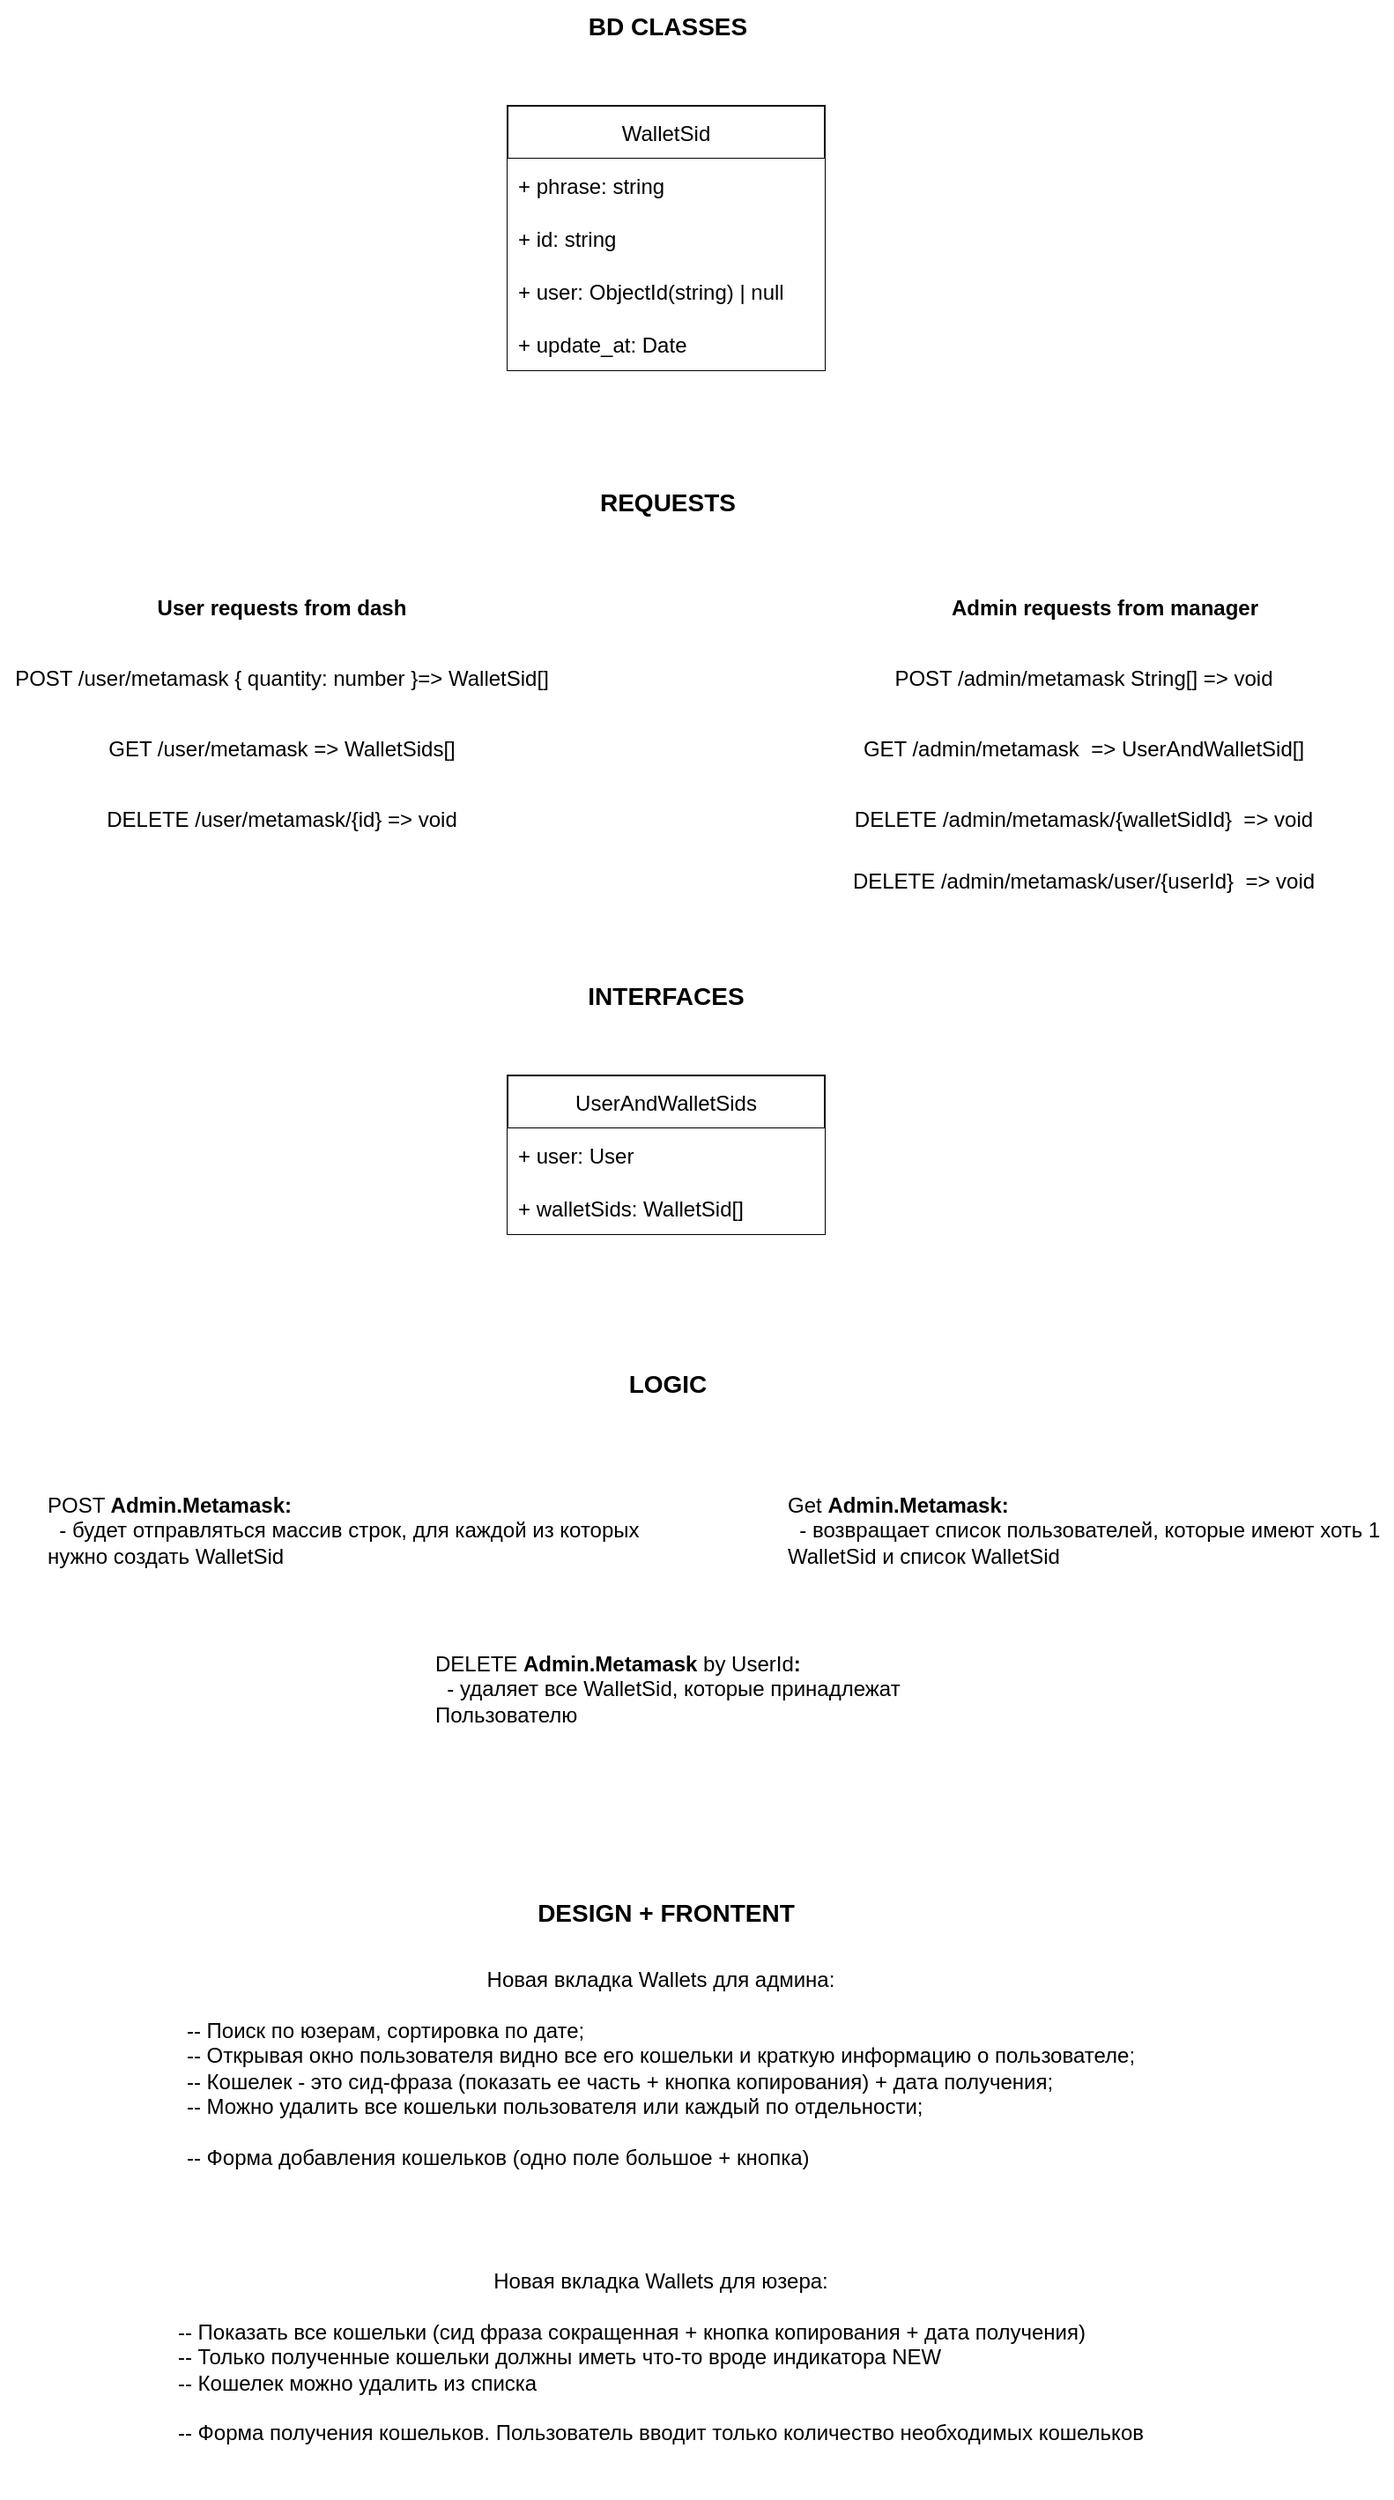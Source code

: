 <mxfile version="21.7.2" type="device">
  <diagram name="Страница — 1" id="fILLRmKcKVuDJJSrSAgJ">
    <mxGraphModel dx="1167" dy="602" grid="1" gridSize="10" guides="1" tooltips="1" connect="1" arrows="1" fold="1" page="1" pageScale="1" pageWidth="827" pageHeight="1169" math="0" shadow="0">
      <root>
        <mxCell id="0" />
        <mxCell id="1" parent="0" />
        <mxCell id="XOomLMe58m405Vj2v1mz-1" value="BD CLASSES" style="text;html=1;strokeColor=none;fillColor=none;align=center;verticalAlign=middle;whiteSpace=wrap;rounded=0;fontSize=14;fontStyle=1" vertex="1" parent="1">
          <mxGeometry x="271" y="30" width="286" height="30" as="geometry" />
        </mxCell>
        <mxCell id="XOomLMe58m405Vj2v1mz-2" value="WalletSid" style="swimlane;fontStyle=0;childLayout=stackLayout;horizontal=1;startSize=30;horizontalStack=0;resizeParent=1;resizeParentMax=0;resizeLast=0;collapsible=1;marginBottom=0;" vertex="1" parent="1">
          <mxGeometry x="323" y="90" width="180" height="150" as="geometry">
            <mxRectangle x="590" y="750" width="70" height="30" as="alternateBounds" />
          </mxGeometry>
        </mxCell>
        <mxCell id="XOomLMe58m405Vj2v1mz-3" value="+ phrase: string" style="text;align=left;verticalAlign=middle;spacingLeft=4;spacingRight=4;overflow=hidden;points=[[0,0.5],[1,0.5]];portConstraint=eastwest;rotatable=0;fillColor=default;" vertex="1" parent="XOomLMe58m405Vj2v1mz-2">
          <mxGeometry y="30" width="180" height="30" as="geometry" />
        </mxCell>
        <mxCell id="XOomLMe58m405Vj2v1mz-4" value="+ id: string" style="text;strokeColor=none;fillColor=default;align=left;verticalAlign=middle;spacingLeft=4;spacingRight=4;overflow=hidden;points=[[0,0.5],[1,0.5]];portConstraint=eastwest;rotatable=0;" vertex="1" parent="XOomLMe58m405Vj2v1mz-2">
          <mxGeometry y="60" width="180" height="30" as="geometry" />
        </mxCell>
        <mxCell id="XOomLMe58m405Vj2v1mz-8" value="+ user: ObjectId(string) | null" style="text;strokeColor=none;fillColor=default;align=left;verticalAlign=middle;spacingLeft=4;spacingRight=4;overflow=hidden;points=[[0,0.5],[1,0.5]];portConstraint=eastwest;rotatable=0;" vertex="1" parent="XOomLMe58m405Vj2v1mz-2">
          <mxGeometry y="90" width="180" height="30" as="geometry" />
        </mxCell>
        <mxCell id="XOomLMe58m405Vj2v1mz-9" value="+ update_at: Date" style="text;strokeColor=none;fillColor=default;align=left;verticalAlign=middle;spacingLeft=4;spacingRight=4;overflow=hidden;points=[[0,0.5],[1,0.5]];portConstraint=eastwest;rotatable=0;" vertex="1" parent="XOomLMe58m405Vj2v1mz-2">
          <mxGeometry y="120" width="180" height="30" as="geometry" />
        </mxCell>
        <mxCell id="XOomLMe58m405Vj2v1mz-5" value="REQUESTS" style="text;html=1;strokeColor=none;fillColor=none;align=center;verticalAlign=middle;whiteSpace=wrap;rounded=0;fontSize=14;fontStyle=1" vertex="1" parent="1">
          <mxGeometry x="271" y="300" width="286" height="30" as="geometry" />
        </mxCell>
        <mxCell id="XOomLMe58m405Vj2v1mz-6" value="User requests from dash" style="text;html=1;strokeColor=none;fillColor=none;align=center;verticalAlign=middle;whiteSpace=wrap;rounded=0;fontStyle=1" vertex="1" parent="1">
          <mxGeometry x="90" y="360" width="210" height="30" as="geometry" />
        </mxCell>
        <mxCell id="XOomLMe58m405Vj2v1mz-7" value="POST /user/metamask { quantity: number }=&amp;gt; WalletSid[]" style="text;html=1;strokeColor=none;fillColor=none;align=center;verticalAlign=middle;whiteSpace=wrap;rounded=0;" vertex="1" parent="1">
          <mxGeometry x="35" y="400" width="320" height="30" as="geometry" />
        </mxCell>
        <mxCell id="XOomLMe58m405Vj2v1mz-10" value="GET /user/metamask =&amp;gt; WalletSids[]" style="text;html=1;strokeColor=none;fillColor=none;align=center;verticalAlign=middle;whiteSpace=wrap;rounded=0;" vertex="1" parent="1">
          <mxGeometry x="35" y="440" width="320" height="30" as="geometry" />
        </mxCell>
        <mxCell id="XOomLMe58m405Vj2v1mz-12" value="Admin requests from manager" style="text;html=1;strokeColor=none;fillColor=none;align=center;verticalAlign=middle;whiteSpace=wrap;rounded=0;fontStyle=1" vertex="1" parent="1">
          <mxGeometry x="557" y="360" width="210" height="30" as="geometry" />
        </mxCell>
        <mxCell id="XOomLMe58m405Vj2v1mz-13" value="POST /admin/metamask String[] =&amp;gt; void" style="text;html=1;strokeColor=none;fillColor=none;align=center;verticalAlign=middle;whiteSpace=wrap;rounded=0;" vertex="1" parent="1">
          <mxGeometry x="480" y="400" width="340" height="30" as="geometry" />
        </mxCell>
        <mxCell id="XOomLMe58m405Vj2v1mz-14" value="GET /admin/metamask&amp;nbsp; =&amp;gt; UserAndWalletSid[]" style="text;html=1;strokeColor=none;fillColor=none;align=center;verticalAlign=middle;whiteSpace=wrap;rounded=0;" vertex="1" parent="1">
          <mxGeometry x="480" y="440" width="340" height="30" as="geometry" />
        </mxCell>
        <mxCell id="XOomLMe58m405Vj2v1mz-15" value="DELETE /user/metamask/{id} =&amp;gt; void" style="text;html=1;strokeColor=none;fillColor=none;align=center;verticalAlign=middle;whiteSpace=wrap;rounded=0;" vertex="1" parent="1">
          <mxGeometry x="35" y="480" width="320" height="30" as="geometry" />
        </mxCell>
        <mxCell id="XOomLMe58m405Vj2v1mz-16" value="DELETE /admin/metamask/{walletSidId}&amp;nbsp; =&amp;gt; void" style="text;html=1;strokeColor=none;fillColor=none;align=center;verticalAlign=middle;whiteSpace=wrap;rounded=0;" vertex="1" parent="1">
          <mxGeometry x="475" y="480" width="350" height="30" as="geometry" />
        </mxCell>
        <mxCell id="XOomLMe58m405Vj2v1mz-17" value="INTERFACES" style="text;html=1;strokeColor=none;fillColor=none;align=center;verticalAlign=middle;whiteSpace=wrap;rounded=0;fontSize=14;fontStyle=1" vertex="1" parent="1">
          <mxGeometry x="270" y="580" width="286" height="30" as="geometry" />
        </mxCell>
        <mxCell id="XOomLMe58m405Vj2v1mz-18" value="UserAndWalletSids" style="swimlane;fontStyle=0;childLayout=stackLayout;horizontal=1;startSize=30;horizontalStack=0;resizeParent=1;resizeParentMax=0;resizeLast=0;collapsible=1;marginBottom=0;" vertex="1" parent="1">
          <mxGeometry x="323" y="640" width="180" height="90" as="geometry">
            <mxRectangle x="590" y="750" width="70" height="30" as="alternateBounds" />
          </mxGeometry>
        </mxCell>
        <mxCell id="XOomLMe58m405Vj2v1mz-19" value="+ user: User" style="text;align=left;verticalAlign=middle;spacingLeft=4;spacingRight=4;overflow=hidden;points=[[0,0.5],[1,0.5]];portConstraint=eastwest;rotatable=0;fillColor=default;" vertex="1" parent="XOomLMe58m405Vj2v1mz-18">
          <mxGeometry y="30" width="180" height="30" as="geometry" />
        </mxCell>
        <mxCell id="XOomLMe58m405Vj2v1mz-20" value="+ walletSids: WalletSid[]" style="text;strokeColor=none;fillColor=default;align=left;verticalAlign=middle;spacingLeft=4;spacingRight=4;overflow=hidden;points=[[0,0.5],[1,0.5]];portConstraint=eastwest;rotatable=0;" vertex="1" parent="XOomLMe58m405Vj2v1mz-18">
          <mxGeometry y="60" width="180" height="30" as="geometry" />
        </mxCell>
        <mxCell id="XOomLMe58m405Vj2v1mz-21" value="DELETE /admin/metamask/user/{userId}&amp;nbsp; =&amp;gt; void" style="text;html=1;strokeColor=none;fillColor=none;align=center;verticalAlign=middle;whiteSpace=wrap;rounded=0;" vertex="1" parent="1">
          <mxGeometry x="475" y="515" width="350" height="30" as="geometry" />
        </mxCell>
        <mxCell id="XOomLMe58m405Vj2v1mz-22" value="LOGIC" style="text;html=1;strokeColor=none;fillColor=none;align=center;verticalAlign=middle;whiteSpace=wrap;rounded=0;fontSize=14;fontStyle=1" vertex="1" parent="1">
          <mxGeometry x="271" y="800" width="286" height="30" as="geometry" />
        </mxCell>
        <mxCell id="XOomLMe58m405Vj2v1mz-23" value="POST &lt;b&gt;Admin.Metamask:&lt;/b&gt;&lt;br&gt;&lt;b&gt;&amp;nbsp;&amp;nbsp;&lt;/b&gt;- будет отправляться массив строк, для каждой из которых нужно создать WalletSid&lt;br&gt;&amp;nbsp;" style="text;html=1;strokeColor=none;fillColor=none;align=left;verticalAlign=top;whiteSpace=wrap;rounded=0;" vertex="1" parent="1">
          <mxGeometry x="60" y="870" width="340" height="50" as="geometry" />
        </mxCell>
        <mxCell id="XOomLMe58m405Vj2v1mz-24" value="Get &lt;b&gt;Admin.Metamask:&lt;br&gt;&amp;nbsp;&amp;nbsp;&lt;/b&gt;- возвращает список пользователей, которые имеют хоть 1 WalletSid и список WalletSid" style="text;html=1;strokeColor=none;fillColor=none;align=left;verticalAlign=top;whiteSpace=wrap;rounded=0;" vertex="1" parent="1">
          <mxGeometry x="480" y="870" width="340" height="50" as="geometry" />
        </mxCell>
        <mxCell id="XOomLMe58m405Vj2v1mz-25" value="DELETE&amp;nbsp;&lt;b&gt;Admin.Metamask &lt;/b&gt;by UserId&lt;b&gt;:&lt;br&gt;&amp;nbsp;&amp;nbsp;&lt;/b&gt;- удаляет все WalletSid, которые принадлежат Пользователю" style="text;html=1;strokeColor=none;fillColor=none;align=left;verticalAlign=top;whiteSpace=wrap;rounded=0;" vertex="1" parent="1">
          <mxGeometry x="280" y="960" width="340" height="50" as="geometry" />
        </mxCell>
        <mxCell id="XOomLMe58m405Vj2v1mz-26" value="DESIGN + FRONTENT" style="text;html=1;strokeColor=none;fillColor=none;align=center;verticalAlign=middle;whiteSpace=wrap;rounded=0;fontSize=14;fontStyle=1" vertex="1" parent="1">
          <mxGeometry x="270" y="1100" width="286" height="30" as="geometry" />
        </mxCell>
        <mxCell id="XOomLMe58m405Vj2v1mz-27" value="Новая вкладка Wallets для админа:&lt;br&gt;&lt;br&gt;&lt;div style=&quot;text-align: left;&quot;&gt;&lt;span style=&quot;background-color: initial;&quot;&gt;-- Поиск по юзерам, сортировка по дате;&lt;/span&gt;&lt;/div&gt;&lt;div style=&quot;text-align: left;&quot;&gt;&lt;span style=&quot;background-color: initial;&quot;&gt;-- Открывая окно пользователя видно все его кошельки и краткую информацию о пользователе;&lt;/span&gt;&lt;/div&gt;&lt;div style=&quot;text-align: left;&quot;&gt;&lt;span style=&quot;background-color: initial;&quot;&gt;-- Кошелек - это сид-фраза (показать ее часть + кнопка копирования) + дата получения;&lt;/span&gt;&lt;/div&gt;&lt;div style=&quot;text-align: left;&quot;&gt;&lt;span style=&quot;background-color: initial;&quot;&gt;-- Можно удалить все кошельки пользователя или каждый по отдельности;&lt;/span&gt;&lt;/div&gt;&lt;div style=&quot;text-align: left;&quot;&gt;&lt;span style=&quot;background-color: initial;&quot;&gt;&lt;br&gt;&lt;/span&gt;&lt;/div&gt;&lt;div style=&quot;text-align: left;&quot;&gt;&lt;span style=&quot;background-color: initial;&quot;&gt;-- Форма добавления кошельков (одно поле большое + кнопка)&lt;/span&gt;&lt;/div&gt;&lt;br&gt;&amp;nbsp;" style="text;html=1;strokeColor=none;fillColor=none;align=center;verticalAlign=top;whiteSpace=wrap;rounded=0;" vertex="1" parent="1">
          <mxGeometry x="130" y="1139" width="560" height="141" as="geometry" />
        </mxCell>
        <mxCell id="XOomLMe58m405Vj2v1mz-28" value="Новая вкладка Wallets для юзера:&lt;br&gt;&lt;br&gt;&lt;div style=&quot;text-align: left;&quot;&gt;&lt;span style=&quot;background-color: initial;&quot;&gt;-- Показать все кошельки (сид фраза сокращенная + кнопка копирования + дата получения)&lt;br&gt;-- Только полученные кошельки должны иметь что-то вроде индикатора NEW&lt;br&gt;-- Кошелек можно удалить из списка&lt;/span&gt;&lt;/div&gt;&lt;div style=&quot;text-align: left;&quot;&gt;&lt;span style=&quot;background-color: initial;&quot;&gt;&lt;br&gt;-- Форма получения кошельков. Пользователь вводит только количество необходимых кошельков&lt;/span&gt;&lt;/div&gt;&lt;br&gt;&amp;nbsp;" style="text;html=1;strokeColor=none;fillColor=none;align=center;verticalAlign=top;whiteSpace=wrap;rounded=0;" vertex="1" parent="1">
          <mxGeometry x="130" y="1310" width="560" height="120" as="geometry" />
        </mxCell>
      </root>
    </mxGraphModel>
  </diagram>
</mxfile>
